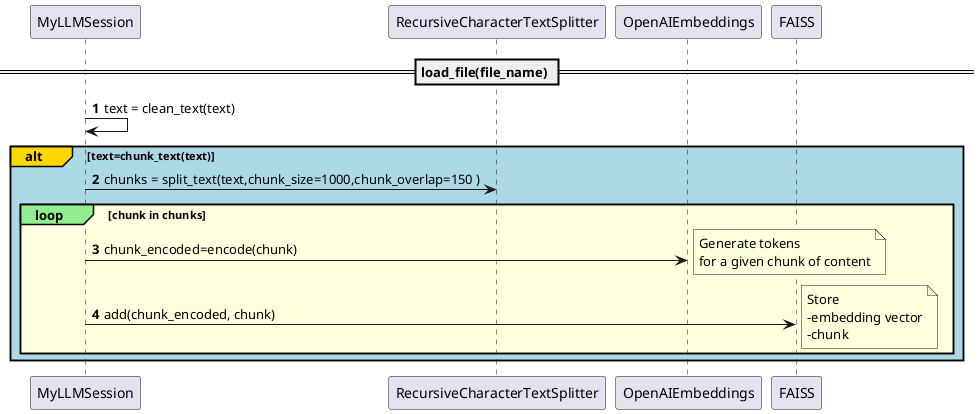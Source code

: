 @startuml
'https://plantuml.com/sequence-diagram

autonumber

== load_file(file_name) ==

MyLLMSession -> MyLLMSession: text = clean_text(text)

alt#Gold #LightBlue text=chunk_text(text)
MyLLMSession -> RecursiveCharacterTextSplitter: chunks = split_text(text,chunk_size=1000,chunk_overlap=150 )

loop#LightGreen #LightYellow chunk in chunks
MyLLMSession -> OpenAIEmbeddings: chunk_encoded=encode(chunk)
note right
Generate tokens
for a given chunk of content
end note

MyLLMSession -> FAISS : add(chunk_encoded, chunk)
note right
Store
-embedding vector
-chunk
end note
end

end

@enduml